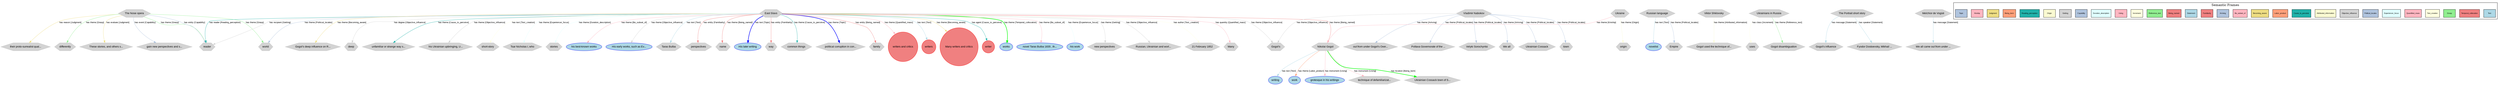 digraph Nikolai_Gogol {
    rankdir=TB;
    compound=true;
    node [fontname="Arial", fontsize=12, style=filled];
    edge [fontname="Arial", fontsize=10, color=gray];
    
    // Graph styling
    bgcolor=white;
    
    // Node type definitions
    subgraph cluster_people {{
        label="People";
        style=filled;
        fillcolor=lightcoral;
        color=red;
        node [fillcolor=lightcoral, color=red, shape=circle];
    }}
    
    subgraph cluster_locations {{
        label="Locations";
        style=filled;
        fillcolor=lightgreen;
        color=green;
        node [fillcolor=lightgreen, color=green, shape=box];
    }}
    
    subgraph cluster_concepts {{
        label="Concepts";
        style=filled;
        fillcolor=lightblue;
        color=blue;
        node [fillcolor=lightblue, color=blue, shape=ellipse];
    }}
    
    subgraph cluster_events {{
        label="Events";
        style=filled;
        fillcolor=lightyellow;
        color=orange;
        node [fillcolor=lightyellow, color=orange, shape=diamond];
    }}
    
    subgraph cluster_other {{
        label="Other";
        style=filled;
        fillcolor=lightgray;
        color=gray;
        node [fillcolor=lightgray, color=gray, shape=hexagon];
    }}

    // People nodes
    "writers and critics" [label="writers and critics", fillcolor=lightcoral, color=red, shape=circle];
    "writers" [label="writers", fillcolor=lightcoral, color=red, shape=circle];
    "Many writers and critics" [label="Many writers and critics", fillcolor=lightcoral, color=red, shape=circle];
    "writer" [label="writer", fillcolor=lightcoral, color=red, shape=circle];

    // Concepts nodes
    "works" [label="works", fillcolor=lightblue, color=blue, shape=ellipse];
    "novel Taras Bulba 1835 , th..." [label="novel Taras Bulba 1835 , th...", fillcolor=lightblue, color=blue, shape=ellipse];
    "his work" [label="his work", fillcolor=lightblue, color=blue, shape=ellipse];
    "writing" [label="writing", fillcolor=lightblue, color=blue, shape=ellipse];
    "novelist" [label="novelist", fillcolor=lightblue, color=blue, shape=ellipse];
    "his best-known works" [label="his best-known works", fillcolor=lightblue, color=blue, shape=ellipse];
    "His early works, such as Ev..." [label="His early works, such as Ev...", fillcolor=lightblue, color=blue, shape=ellipse];
    "His later writing" [label="His later writing", fillcolor=lightblue, color=blue, shape=ellipse];
    "work" [label="work", fillcolor=lightblue, color=blue, shape=ellipse];
    "grotesque in his writings" [label="grotesque in his writings", fillcolor=lightblue, color=blue, shape=ellipse];

    // Other nodes
    "way" [label="way", fillcolor=lightgray, color=gray, shape=hexagon];
    "Viktor Shklovsky" [label="Viktor Shklovsky", fillcolor=lightgray, color=gray, shape=hexagon];
    "reader" [label="reader", fillcolor=lightgray, color=gray, shape=hexagon];
    "common things" [label="common things", fillcolor=lightgray, color=gray, shape=hexagon];
    "uses" [label="uses", fillcolor=lightgray, color=gray, shape=hexagon];
    "political corruption in con..." [label="political corruption in con...", fillcolor=lightgray, color=gray, shape=hexagon];
    "out from under Gogol's Over..." [label="out from under Gogol's Over...", fillcolor=lightgray, color=gray, shape=hexagon];
    "world" [label="world", fillcolor=lightgray, color=gray, shape=hexagon];
    "The Portrait short story" [label="The Portrait short story", fillcolor=lightgray, color=gray, shape=hexagon];
    "family" [label="family", fillcolor=lightgray, color=gray, shape=hexagon];
    "The Nose opera" [label="The Nose opera", fillcolor=lightgray, color=gray, shape=hexagon];
    "origin" [label="origin", fillcolor=lightgray, color=gray, shape=hexagon];
    "Melchior de Vogüé" [label="Melchior de Vogüé", fillcolor=lightgray, color=gray, shape=hexagon];
    "Poltava Governorate of the ..." [label="Poltava Governorate of the ...", fillcolor=lightgray, color=gray, shape=hexagon];
    "Gogol's" [label="Gogol's", fillcolor=lightgray, color=gray, shape=hexagon];
    "Gogol disambiguation" [label="Gogol disambiguation", fillcolor=lightgray, color=gray, shape=hexagon];
    "Velyki Sorochyntsi" [label="Velyki Sorochyntsi", fillcolor=lightgray, color=gray, shape=hexagon];
    "new perspectives" [label="new perspectives", fillcolor=lightgray, color=gray, shape=hexagon];
    "East Slavs" [label="East Slavs", fillcolor=lightgray, color=gray, shape=hexagon];
    "Vladimir Nabokov" [label="Vladimir Nabokov", fillcolor=lightgray, color=gray, shape=hexagon];
    "Russian, Ukrainian and worl..." [label="Russian, Ukrainian and worl...", fillcolor=lightgray, color=gray, shape=hexagon];
    "21 February 1852" [label="21 February 1852", fillcolor=lightgray, color=gray, shape=hexagon];
    "We all" [label="We all", fillcolor=lightgray, color=gray, shape=hexagon];
    "Gogol used the technique of..." [label="Gogol used the technique of...", fillcolor=lightgray, color=gray, shape=hexagon];
    "technique of defamiliarizat..." [label="technique of defamiliarizat...", fillcolor=lightgray, color=gray, shape=hexagon];
    "Empire" [label="Empire", fillcolor=lightgray, color=gray, shape=hexagon];
    "Many" [label="Many", fillcolor=lightgray, color=gray, shape=hexagon];
    "Gogol's deep influence on R..." [label="Gogol's deep influence on R...", fillcolor=lightgray, color=gray, shape=hexagon];
    "Ukrainians in Russia" [label="Ukrainians in Russia", fillcolor=lightgray, color=gray, shape=hexagon];
    "their proto-surrealist qual..." [label="their proto-surrealist qual...", fillcolor=lightgray, color=gray, shape=hexagon];
    "Gogol's influence" [label="Gogol's influence", fillcolor=lightgray, color=gray, shape=hexagon];
    "deep" [label="deep", fillcolor=lightgray, color=gray, shape=hexagon];
    "differently" [label="differently", fillcolor=lightgray, color=gray, shape=hexagon];
    "Ukrainian Cossack town of S..." [label="Ukrainian Cossack town of S...", fillcolor=lightgray, color=gray, shape=hexagon];
    "Ukraine" [label="Ukraine", fillcolor=lightgray, color=gray, shape=hexagon];
    "unfamiliar or strange way s..." [label="unfamiliar or strange way s...", fillcolor=lightgray, color=gray, shape=hexagon];
    "his Ukrainian upbringing, U..." [label="his Ukrainian upbringing, U...", fillcolor=lightgray, color=gray, shape=hexagon];
    "short-story" [label="short-story", fillcolor=lightgray, color=gray, shape=hexagon];
    "Fyodor Dostoevsky, Mikhail ..." [label="Fyodor Dostoevsky, Mikhail ...", fillcolor=lightgray, color=gray, shape=hexagon];
    "Tsar Nicholas I, who" [label="Tsar Nicholas I, who", fillcolor=lightgray, color=gray, shape=hexagon];
    "stories" [label="stories", fillcolor=lightgray, color=gray, shape=hexagon];
    "These stories, and others s..." [label="These stories, and others s...", fillcolor=lightgray, color=gray, shape=hexagon];
    "We all came out from under ..." [label="We all came out from under ...", fillcolor=lightgray, color=gray, shape=hexagon];
    "gain new perspectives and s..." [label="gain new perspectives and s...", fillcolor=lightgray, color=gray, shape=hexagon];
    "Ukrainian Cossack" [label="Ukrainian Cossack", fillcolor=lightgray, color=gray, shape=hexagon];
    "Nikolai Gogol" [label="Nikolai Gogol", fillcolor=lightgray, color=gray, shape=hexagon];
    "Taras Bulba" [label="Taras Bulba", fillcolor=lightgray, color=gray, shape=hexagon];
    "town" [label="town", fillcolor=lightgray, color=gray, shape=hexagon];
    "Russian language" [label="Russian language", fillcolor=lightgray, color=gray, shape=hexagon];
    "perspectives" [label="perspectives", fillcolor=lightgray, color=gray, shape=hexagon];
    "name" [label="name", fillcolor=lightgray, color=gray, shape=hexagon];

    // Relationships
    "Nikolai Gogol" -> "writing" [label="has text [Text]", color=lightblue, penwidth=1];
    "East Slavs" -> "works" [label="has theme [Temporal_collocation]", color=green, penwidth=2];
    "The Nose opera" -> "reader" [label="has theme [Grasp]", color=lightgreen, penwidth=1];
    "East Slavs" -> "short-story" [label="has text [Text_creation]", color=lightyellow, penwidth=1];
    "Russian language" -> "novelist" [label="has text [Text]", color=lightblue, penwidth=1];
    "East Slavs" -> "writers and critics" [label="has theme [Quantified_mass]", color=lightpink, penwidth=1];
    "East Slavs" -> "writers" [label="has text [Text]", color=lightblue, penwidth=1];
    "East Slavs" -> "Tsar Nicholas I, who" [label="has theme [Experiencer_focus]", color=lightcyan, penwidth=1];
    "Vladimir Nabokov" -> "Ukrainian Cossack" [label="has theme [Political_locales]", color=lightsteelblue, penwidth=1];
    "East Slavs" -> "his Ukrainian upbringing, U..." [label="has theme [Objective_influence]", color=lightgray, penwidth=1];
    "Viktor Shklovsky" -> "Gogol used the technique of..." [label="has theme [Attributed_information]", color=lightgoldenrodyellow, penwidth=1];
    "East Slavs" -> "writer" [label="has agent [Cause_to_perceive]", color=lightseagreen, penwidth=1];
    "East Slavs" -> "Many" [label="has quantity [Quantified_mass]", color=lightpink, penwidth=1];
    "The Nose opera" -> "differently" [label="has theme [Grasp]", color=lightgreen, penwidth=1];
    "Nikolai Gogol" -> "work" [label="has theme [Labor_product]", color=lightsalmon, penwidth=1];
    "East Slavs" -> "Many writers and critics" [label="has theme [Becoming_aware]", color=lightgoldenrod, penwidth=1];
    "East Slavs" -> "his best-known works" [label="has theme [Be_subset_of]", color=lightpink, penwidth=1];
    "Vladimir Nabokov" -> "We all" [label="has theme [Arriving]", color=lightsteelblue, penwidth=1];
    "East Slavs" -> "unfamiliar or strange way s..." [label="has theme [Cause_to_perceive]", color=lightseagreen, penwidth=1];
    "East Slavs" -> "novel Taras Bulba 1835 , th..." [label="has theme [Be_subset_of]", color=lightpink, penwidth=1];
    "Vladimir Nabokov" -> "Velyki Sorochyntsi" [label="has theme [Political_locales]", color=lightsteelblue, penwidth=1];
    "East Slavs" -> "way" [label="has entity [Familiarity]", color=lightcoral, penwidth=1];
    "The Portrait short story" -> "Fyodor Dostoevsky, Mikhail ..." [label="has speaker [Statement]", color=lightblue, penwidth=1];
    "East Slavs" -> "family" [label="has entity [Being_named]", color=lightcoral, penwidth=1];
    "East Slavs" -> "common things" [label="has theme [Cause_to_perceive]", color=lightseagreen, penwidth=1];
    "Ukrainians in Russia" -> "Gogol disambiguation" [label="has theme [Reference_text]", color=lightgreen, penwidth=1];
    "Ukrainians in Russia" -> "uses" [label="has class [Increment]", color=lightyellow, penwidth=1];
    "Nikolai Gogol" -> "technique of defamiliarizat..." [label="has instrument [Using]", color=lightpink, penwidth=1];
    "East Slavs" -> "stories" [label="has theme [Duration_description]", color=lightcyan, penwidth=1];
    "Russian language" -> "Empire" [label="has theme [Political_locales]", color=lightsteelblue, penwidth=1];
    "The Nose opera" -> "reader" [label="has entity [Capability]", color=lightsteelblue, penwidth=1];
    "East Slavs" -> "Russian, Ukrainian and worl..." [label="has theme [Objective_influence]", color=lightgray, penwidth=1];
    "East Slavs" -> "Taras Bulba" [label="has text [Text]", color=lightblue, penwidth=1];
    "East Slavs" -> "new perspectives" [label="has theme [Getting]", color=lightgray, penwidth=1];
    "Vladimir Nabokov" -> "town" [label="has theme [Political_locales]", color=lightsteelblue, penwidth=1];
    "Ukraine" -> "origin" [label="has theme [Origin]", color=lightgoldenrodyellow, penwidth=1];
    "East Slavs" -> "reader" [label="has reader [Reading_perception]", color=lightseagreen, penwidth=1];
    "Vladimir Nabokov" -> "Poltava Governorate of the ..." [label="has theme [Political_locales]", color=lightsteelblue, penwidth=1];
    "Nikolai Gogol" -> "Ukrainian Cossack town of S..." [label="has location [Being_born]", color=green, penwidth=2];
    "Nikolai Gogol" -> "grotesque in his writings" [label="has instrument [Using]", color=lightpink, penwidth=1];
    "The Nose opera" -> "their proto-surrealist qual..." [label="has reason [Judgment]", color=lightgoldenrod, penwidth=1];
    "The Portrait short story" -> "Gogol's influence" [label="has message [Statement]", color=lightblue, penwidth=1];
    "The Nose opera" -> "These stories, and others s..." [label="has evaluee [Judgment]", color=lightgoldenrod, penwidth=1];
    "East Slavs" -> "name" [label="has theme [Being_named]", color=lightcoral, penwidth=1];
    "East Slavs" -> "world" [label="has theme [Political_locales]", color=lightsteelblue, penwidth=1];
    "East Slavs" -> "his work" [label="has theme [Experiencer_focus]", color=lightcyan, penwidth=1];
    "Ukraine" -> "Nikolai Gogol" [label="has theme [Kinship]", color=lightpink, penwidth=1];
    "Melchior de Vogüé" -> "We all came out from under ..." [label="has message [Statement]", color=lightblue, penwidth=1];
    "East Slavs" -> "21 February 1852" [label="has author [Text_creation]", color=lightyellow, penwidth=1];
    "East Slavs" -> "Gogol's" [label="has theme [Objective_influence]", color=lightgray, penwidth=1];
    "Vladimir Nabokov" -> "Gogol's" [label="has theme [Objective_influence]", color=lightgray, penwidth=1];
    "East Slavs" -> "Nikolai Gogol" [label="has theme [Being_named]", color=lightcoral, penwidth=1];
    "East Slavs" -> "His early works, such as Ev..." [label="has theme [Objective_influence]", color=lightgray, penwidth=1];
    "East Slavs" -> "Gogol's deep influence on R..." [label="has theme [Becoming_aware]", color=lightgoldenrod, penwidth=1];
    "East Slavs" -> "political corruption in con..." [label="has theme [Topic]", color=blue, penwidth=2];
    "The Nose opera" -> "gain new perspectives and s..." [label="has event [Capability]", color=lightsteelblue, penwidth=1];
    "The Nose opera" -> "world" [label="has theme [Grasp]", color=lightgreen, penwidth=1];
    "East Slavs" -> "reader" [label="has recipient [Getting]", color=lightgray, penwidth=1];
    "East Slavs" -> "perspectives" [label="has entity [Familiarity]", color=lightcoral, penwidth=1];
    "East Slavs" -> "deep" [label="has degree [Objective_influence]", color=lightgray, penwidth=1];
    "East Slavs" -> "His later writing" [label="has text [Topic]", color=blue, penwidth=2];
    "Vladimir Nabokov" -> "out from under Gogol's Over..." [label="has theme [Arriving]", color=lightsteelblue, penwidth=1];

    // Frame Legend
    subgraph cluster_legend {
        label="Semantic Frames";
        style=filled;
        fillcolor=white;
        color=black;
        rank=sink;
        "Text_legend" [label="Text", fillcolor="lightblue", style=filled, shape=box, fontsize=8];
        "Temporal_collocation_legend" [label="Temporal_collocation", fillcolor="lightcoral", style=filled, shape=box, fontsize=8];
        "Grasp_legend" [label="Grasp", fillcolor="lightgreen", style=filled, shape=box, fontsize=8];
        "Text_creation_legend" [label="Text_creation", fillcolor="lightyellow", style=filled, shape=box, fontsize=8];
        "Quantified_mass_legend" [label="Quantified_mass", fillcolor="lightpink", style=filled, shape=box, fontsize=8];
        "Experiencer_focus_legend" [label="Experiencer_focus", fillcolor="lightcyan", style=filled, shape=box, fontsize=8];
        "Political_locales_legend" [label="Political_locales", fillcolor="lightsteelblue", style=filled, shape=box, fontsize=8];
        "Objective_influence_legend" [label="Objective_influence", fillcolor="lightgray", style=filled, shape=box, fontsize=8];
        "Attributed_information_legend" [label="Attributed_information", fillcolor="lightgoldenrodyellow", style=filled, shape=box, fontsize=8];
        "Cause_to_perceive_legend" [label="Cause_to_perceive", fillcolor="lightseagreen", style=filled, shape=box, fontsize=8];
        "Labor_product_legend" [label="Labor_product", fillcolor="lightsalmon", style=filled, shape=box, fontsize=8];
        "Becoming_aware_legend" [label="Becoming_aware", fillcolor="lightgoldenrod", style=filled, shape=box, fontsize=8];
        "Be_subset_of_legend" [label="Be_subset_of", fillcolor="lightpink", style=filled, shape=box, fontsize=8];
        "Arriving_legend" [label="Arriving", fillcolor="lightsteelblue", style=filled, shape=box, fontsize=8];
        "Familiarity_legend" [label="Familiarity", fillcolor="lightcoral", style=filled, shape=box, fontsize=8];
        "Statement_legend" [label="Statement", fillcolor="lightblue", style=filled, shape=box, fontsize=8];
        "Being_named_legend" [label="Being_named", fillcolor="lightcoral", style=filled, shape=box, fontsize=8];
        "Reference_text_legend" [label="Reference_text", fillcolor="lightgreen", style=filled, shape=box, fontsize=8];
        "Increment_legend" [label="Increment", fillcolor="lightyellow", style=filled, shape=box, fontsize=8];
        "Using_legend" [label="Using", fillcolor="lightpink", style=filled, shape=box, fontsize=8];
        "Duration_description_legend" [label="Duration_description", fillcolor="lightcyan", style=filled, shape=box, fontsize=8];
        "Capability_legend" [label="Capability", fillcolor="lightsteelblue", style=filled, shape=box, fontsize=8];
        "Getting_legend" [label="Getting", fillcolor="lightgray", style=filled, shape=box, fontsize=8];
        "Origin_legend" [label="Origin", fillcolor="lightgoldenrodyellow", style=filled, shape=box, fontsize=8];
        "Reading_perception_legend" [label="Reading_perception", fillcolor="lightseagreen", style=filled, shape=box, fontsize=8];
        "Being_born_legend" [label="Being_born", fillcolor="lightsalmon", style=filled, shape=box, fontsize=8];
        "Judgment_legend" [label="Judgment", fillcolor="lightgoldenrod", style=filled, shape=box, fontsize=8];
        "Kinship_legend" [label="Kinship", fillcolor="lightpink", style=filled, shape=box, fontsize=8];
        "Topic_legend" [label="Topic", fillcolor="lightsteelblue", style=filled, shape=box, fontsize=8];
    }
}